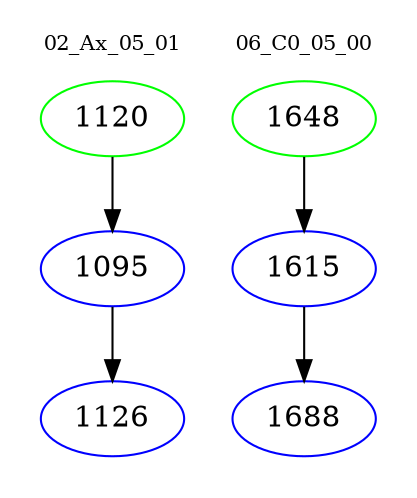 digraph{
subgraph cluster_0 {
color = white
label = "02_Ax_05_01";
fontsize=10;
T0_1120 [label="1120", color="green"]
T0_1120 -> T0_1095 [color="black"]
T0_1095 [label="1095", color="blue"]
T0_1095 -> T0_1126 [color="black"]
T0_1126 [label="1126", color="blue"]
}
subgraph cluster_1 {
color = white
label = "06_C0_05_00";
fontsize=10;
T1_1648 [label="1648", color="green"]
T1_1648 -> T1_1615 [color="black"]
T1_1615 [label="1615", color="blue"]
T1_1615 -> T1_1688 [color="black"]
T1_1688 [label="1688", color="blue"]
}
}
